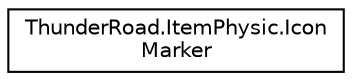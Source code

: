 digraph "Graphical Class Hierarchy"
{
 // LATEX_PDF_SIZE
  edge [fontname="Helvetica",fontsize="10",labelfontname="Helvetica",labelfontsize="10"];
  node [fontname="Helvetica",fontsize="10",shape=record];
  rankdir="LR";
  Node0 [label="ThunderRoad.ItemPhysic.Icon\lMarker",height=0.2,width=0.4,color="black", fillcolor="white", style="filled",URL="$class_thunder_road_1_1_item_physic_1_1_icon_marker.html",tooltip="Class IconMarker."];
}
